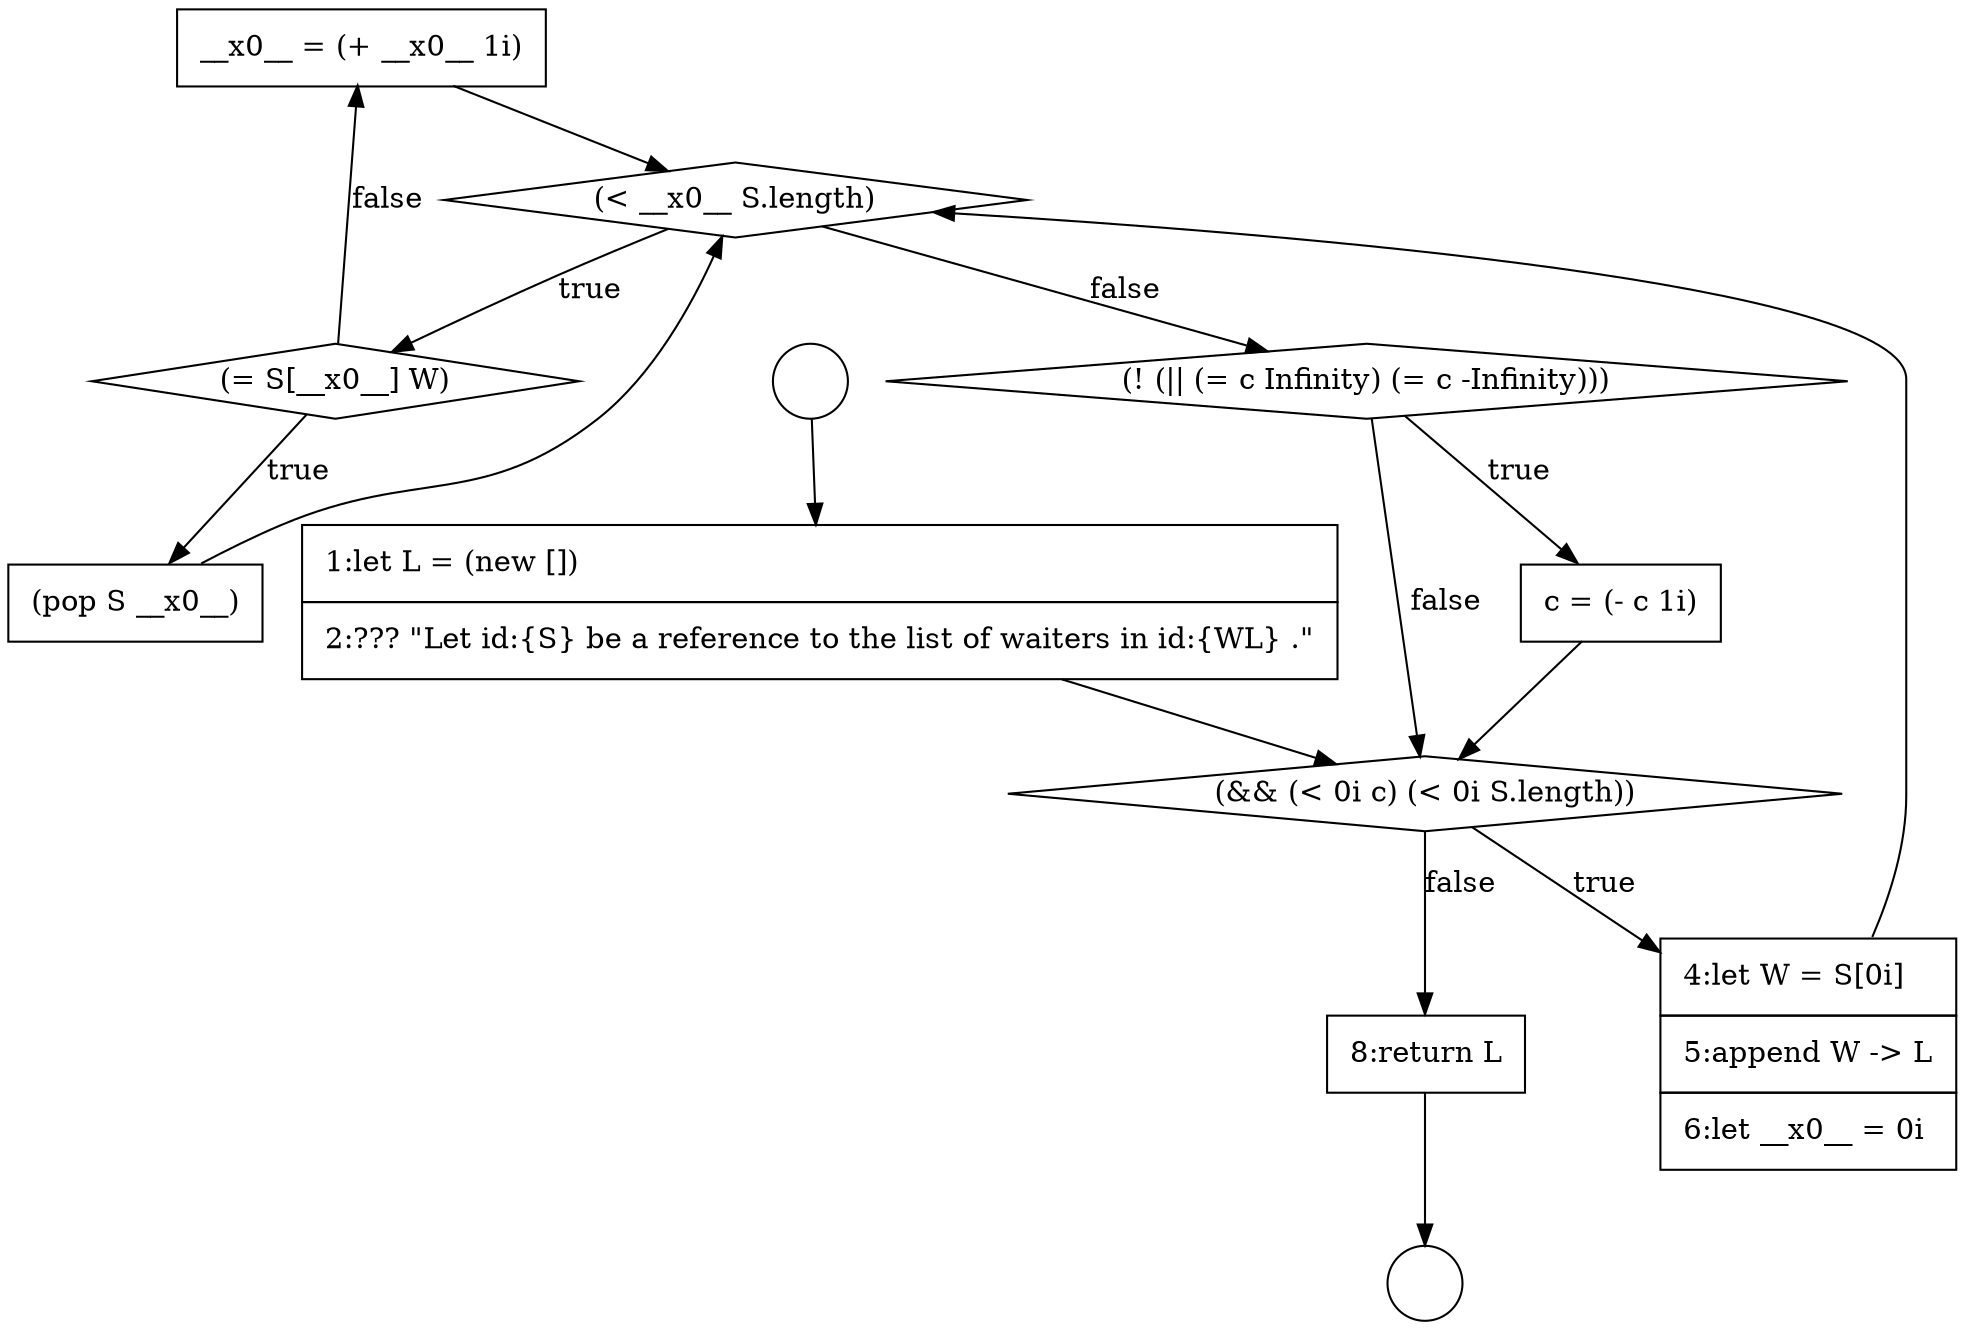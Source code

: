 digraph {
  node17843 [shape=none, margin=0, label=<<font color="black">
    <table border="0" cellborder="1" cellspacing="0" cellpadding="10">
      <tr><td align="left">__x0__ = (+ __x0__ 1i)</td></tr>
    </table>
  </font>> color="black" fillcolor="white" style=filled]
  node17835 [shape=circle label=" " color="black" fillcolor="white" style=filled]
  node17837 [shape=none, margin=0, label=<<font color="black">
    <table border="0" cellborder="1" cellspacing="0" cellpadding="10">
      <tr><td align="left">1:let L = (new [])</td></tr>
      <tr><td align="left">2:??? &quot;Let id:{S} be a reference to the list of waiters in id:{WL} .&quot;</td></tr>
    </table>
  </font>> color="black" fillcolor="white" style=filled]
  node17841 [shape=diamond, label=<<font color="black">(= S[__x0__] W)</font>> color="black" fillcolor="white" style=filled]
  node17842 [shape=none, margin=0, label=<<font color="black">
    <table border="0" cellborder="1" cellspacing="0" cellpadding="10">
      <tr><td align="left">(pop S __x0__)</td></tr>
    </table>
  </font>> color="black" fillcolor="white" style=filled]
  node17846 [shape=none, margin=0, label=<<font color="black">
    <table border="0" cellborder="1" cellspacing="0" cellpadding="10">
      <tr><td align="left">8:return L</td></tr>
    </table>
  </font>> color="black" fillcolor="white" style=filled]
  node17844 [shape=diamond, label=<<font color="black">(! (|| (= c Infinity) (= c -Infinity)))</font>> color="black" fillcolor="white" style=filled]
  node17838 [shape=diamond, label=<<font color="black">(&amp;&amp; (&lt; 0i c) (&lt; 0i S.length))</font>> color="black" fillcolor="white" style=filled]
  node17840 [shape=diamond, label=<<font color="black">(&lt; __x0__ S.length)</font>> color="black" fillcolor="white" style=filled]
  node17845 [shape=none, margin=0, label=<<font color="black">
    <table border="0" cellborder="1" cellspacing="0" cellpadding="10">
      <tr><td align="left">c = (- c 1i)</td></tr>
    </table>
  </font>> color="black" fillcolor="white" style=filled]
  node17839 [shape=none, margin=0, label=<<font color="black">
    <table border="0" cellborder="1" cellspacing="0" cellpadding="10">
      <tr><td align="left">4:let W = S[0i]</td></tr>
      <tr><td align="left">5:append W -&gt; L</td></tr>
      <tr><td align="left">6:let __x0__ = 0i</td></tr>
    </table>
  </font>> color="black" fillcolor="white" style=filled]
  node17836 [shape=circle label=" " color="black" fillcolor="white" style=filled]
  node17841 -> node17842 [label=<<font color="black">true</font>> color="black"]
  node17841 -> node17843 [label=<<font color="black">false</font>> color="black"]
  node17835 -> node17837 [ color="black"]
  node17843 -> node17840 [ color="black"]
  node17845 -> node17838 [ color="black"]
  node17840 -> node17841 [label=<<font color="black">true</font>> color="black"]
  node17840 -> node17844 [label=<<font color="black">false</font>> color="black"]
  node17839 -> node17840 [ color="black"]
  node17846 -> node17836 [ color="black"]
  node17844 -> node17845 [label=<<font color="black">true</font>> color="black"]
  node17844 -> node17838 [label=<<font color="black">false</font>> color="black"]
  node17837 -> node17838 [ color="black"]
  node17842 -> node17840 [ color="black"]
  node17838 -> node17839 [label=<<font color="black">true</font>> color="black"]
  node17838 -> node17846 [label=<<font color="black">false</font>> color="black"]
}
